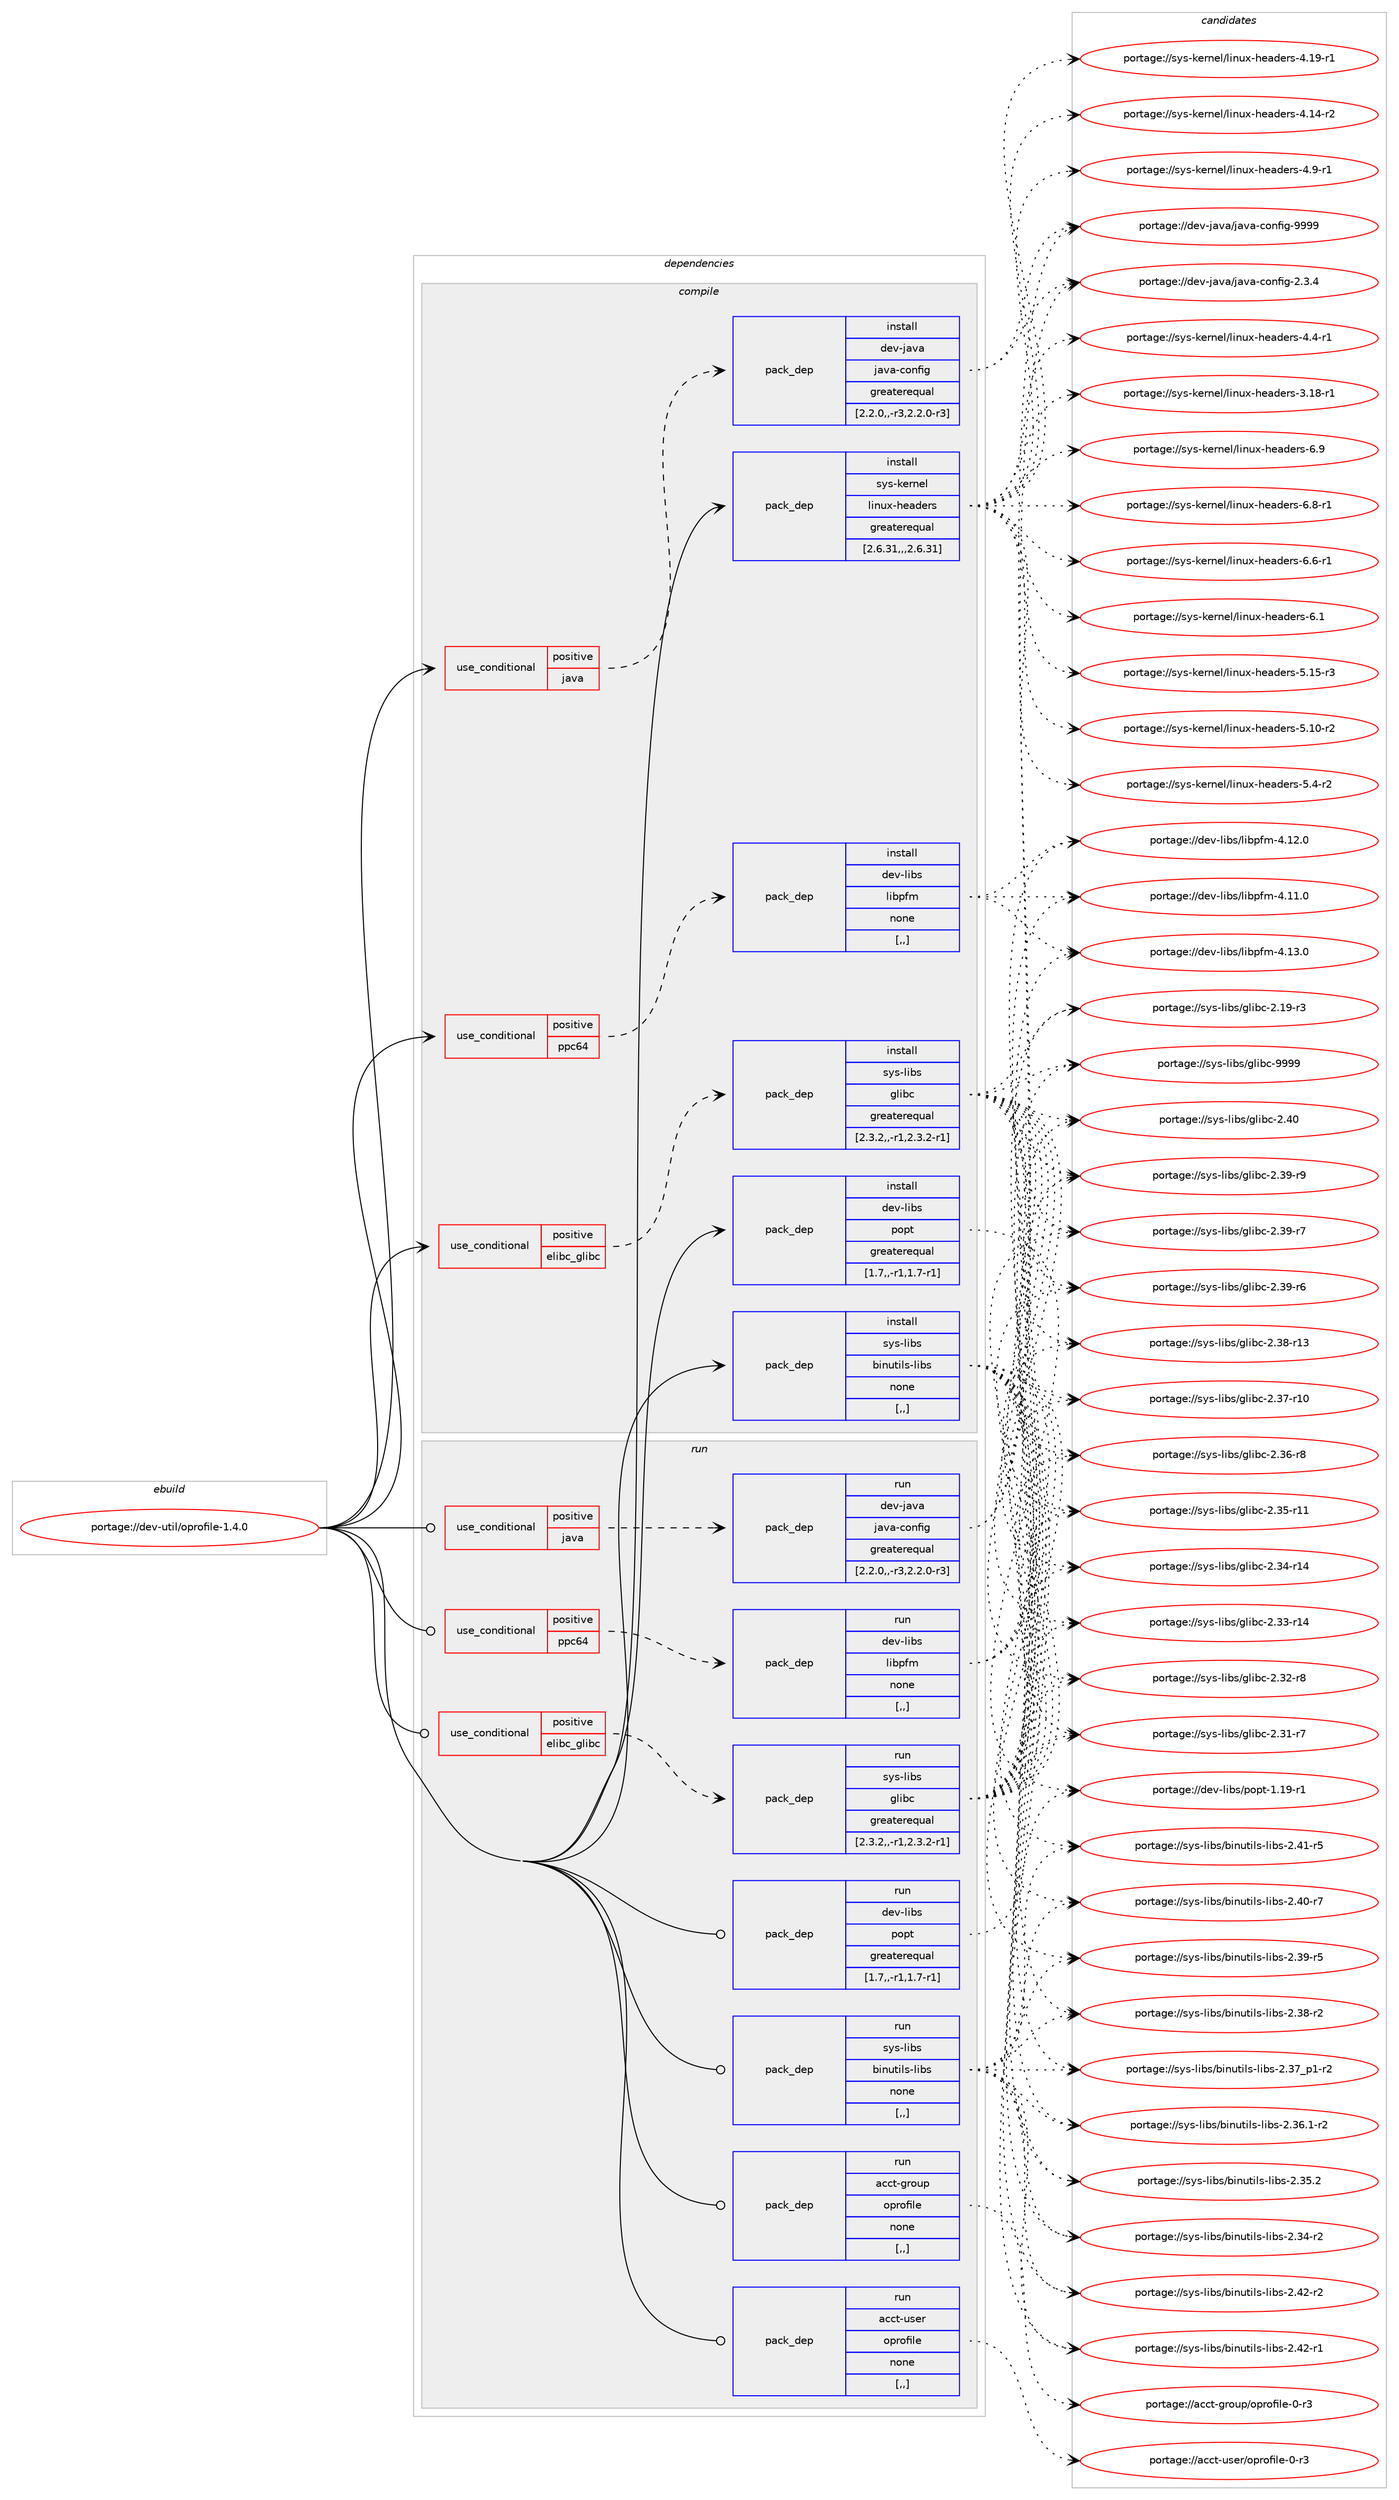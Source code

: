 digraph prolog {

# *************
# Graph options
# *************

newrank=true;
concentrate=true;
compound=true;
graph [rankdir=LR,fontname=Helvetica,fontsize=10,ranksep=1.5];#, ranksep=2.5, nodesep=0.2];
edge  [arrowhead=vee];
node  [fontname=Helvetica,fontsize=10];

# **********
# The ebuild
# **********

subgraph cluster_leftcol {
color=gray;
label=<<i>ebuild</i>>;
id [label="portage://dev-util/oprofile-1.4.0", color=red, width=4, href="../dev-util/oprofile-1.4.0.svg"];
}

# ****************
# The dependencies
# ****************

subgraph cluster_midcol {
color=gray;
label=<<i>dependencies</i>>;
subgraph cluster_compile {
fillcolor="#eeeeee";
style=filled;
label=<<i>compile</i>>;
subgraph cond60996 {
dependency217071 [label=<<TABLE BORDER="0" CELLBORDER="1" CELLSPACING="0" CELLPADDING="4"><TR><TD ROWSPAN="3" CELLPADDING="10">use_conditional</TD></TR><TR><TD>positive</TD></TR><TR><TD>elibc_glibc</TD></TR></TABLE>>, shape=none, color=red];
subgraph pack154635 {
dependency217072 [label=<<TABLE BORDER="0" CELLBORDER="1" CELLSPACING="0" CELLPADDING="4" WIDTH="220"><TR><TD ROWSPAN="6" CELLPADDING="30">pack_dep</TD></TR><TR><TD WIDTH="110">install</TD></TR><TR><TD>sys-libs</TD></TR><TR><TD>glibc</TD></TR><TR><TD>greaterequal</TD></TR><TR><TD>[2.3.2,,-r1,2.3.2-r1]</TD></TR></TABLE>>, shape=none, color=blue];
}
dependency217071:e -> dependency217072:w [weight=20,style="dashed",arrowhead="vee"];
}
id:e -> dependency217071:w [weight=20,style="solid",arrowhead="vee"];
subgraph cond60997 {
dependency217073 [label=<<TABLE BORDER="0" CELLBORDER="1" CELLSPACING="0" CELLPADDING="4"><TR><TD ROWSPAN="3" CELLPADDING="10">use_conditional</TD></TR><TR><TD>positive</TD></TR><TR><TD>java</TD></TR></TABLE>>, shape=none, color=red];
subgraph pack154636 {
dependency217074 [label=<<TABLE BORDER="0" CELLBORDER="1" CELLSPACING="0" CELLPADDING="4" WIDTH="220"><TR><TD ROWSPAN="6" CELLPADDING="30">pack_dep</TD></TR><TR><TD WIDTH="110">install</TD></TR><TR><TD>dev-java</TD></TR><TR><TD>java-config</TD></TR><TR><TD>greaterequal</TD></TR><TR><TD>[2.2.0,,-r3,2.2.0-r3]</TD></TR></TABLE>>, shape=none, color=blue];
}
dependency217073:e -> dependency217074:w [weight=20,style="dashed",arrowhead="vee"];
}
id:e -> dependency217073:w [weight=20,style="solid",arrowhead="vee"];
subgraph cond60998 {
dependency217075 [label=<<TABLE BORDER="0" CELLBORDER="1" CELLSPACING="0" CELLPADDING="4"><TR><TD ROWSPAN="3" CELLPADDING="10">use_conditional</TD></TR><TR><TD>positive</TD></TR><TR><TD>ppc64</TD></TR></TABLE>>, shape=none, color=red];
subgraph pack154637 {
dependency217076 [label=<<TABLE BORDER="0" CELLBORDER="1" CELLSPACING="0" CELLPADDING="4" WIDTH="220"><TR><TD ROWSPAN="6" CELLPADDING="30">pack_dep</TD></TR><TR><TD WIDTH="110">install</TD></TR><TR><TD>dev-libs</TD></TR><TR><TD>libpfm</TD></TR><TR><TD>none</TD></TR><TR><TD>[,,]</TD></TR></TABLE>>, shape=none, color=blue];
}
dependency217075:e -> dependency217076:w [weight=20,style="dashed",arrowhead="vee"];
}
id:e -> dependency217075:w [weight=20,style="solid",arrowhead="vee"];
subgraph pack154638 {
dependency217077 [label=<<TABLE BORDER="0" CELLBORDER="1" CELLSPACING="0" CELLPADDING="4" WIDTH="220"><TR><TD ROWSPAN="6" CELLPADDING="30">pack_dep</TD></TR><TR><TD WIDTH="110">install</TD></TR><TR><TD>dev-libs</TD></TR><TR><TD>popt</TD></TR><TR><TD>greaterequal</TD></TR><TR><TD>[1.7,,-r1,1.7-r1]</TD></TR></TABLE>>, shape=none, color=blue];
}
id:e -> dependency217077:w [weight=20,style="solid",arrowhead="vee"];
subgraph pack154639 {
dependency217078 [label=<<TABLE BORDER="0" CELLBORDER="1" CELLSPACING="0" CELLPADDING="4" WIDTH="220"><TR><TD ROWSPAN="6" CELLPADDING="30">pack_dep</TD></TR><TR><TD WIDTH="110">install</TD></TR><TR><TD>sys-kernel</TD></TR><TR><TD>linux-headers</TD></TR><TR><TD>greaterequal</TD></TR><TR><TD>[2.6.31,,,2.6.31]</TD></TR></TABLE>>, shape=none, color=blue];
}
id:e -> dependency217078:w [weight=20,style="solid",arrowhead="vee"];
subgraph pack154640 {
dependency217079 [label=<<TABLE BORDER="0" CELLBORDER="1" CELLSPACING="0" CELLPADDING="4" WIDTH="220"><TR><TD ROWSPAN="6" CELLPADDING="30">pack_dep</TD></TR><TR><TD WIDTH="110">install</TD></TR><TR><TD>sys-libs</TD></TR><TR><TD>binutils-libs</TD></TR><TR><TD>none</TD></TR><TR><TD>[,,]</TD></TR></TABLE>>, shape=none, color=blue];
}
id:e -> dependency217079:w [weight=20,style="solid",arrowhead="vee"];
}
subgraph cluster_compileandrun {
fillcolor="#eeeeee";
style=filled;
label=<<i>compile and run</i>>;
}
subgraph cluster_run {
fillcolor="#eeeeee";
style=filled;
label=<<i>run</i>>;
subgraph cond60999 {
dependency217080 [label=<<TABLE BORDER="0" CELLBORDER="1" CELLSPACING="0" CELLPADDING="4"><TR><TD ROWSPAN="3" CELLPADDING="10">use_conditional</TD></TR><TR><TD>positive</TD></TR><TR><TD>elibc_glibc</TD></TR></TABLE>>, shape=none, color=red];
subgraph pack154641 {
dependency217081 [label=<<TABLE BORDER="0" CELLBORDER="1" CELLSPACING="0" CELLPADDING="4" WIDTH="220"><TR><TD ROWSPAN="6" CELLPADDING="30">pack_dep</TD></TR><TR><TD WIDTH="110">run</TD></TR><TR><TD>sys-libs</TD></TR><TR><TD>glibc</TD></TR><TR><TD>greaterequal</TD></TR><TR><TD>[2.3.2,,-r1,2.3.2-r1]</TD></TR></TABLE>>, shape=none, color=blue];
}
dependency217080:e -> dependency217081:w [weight=20,style="dashed",arrowhead="vee"];
}
id:e -> dependency217080:w [weight=20,style="solid",arrowhead="odot"];
subgraph cond61000 {
dependency217082 [label=<<TABLE BORDER="0" CELLBORDER="1" CELLSPACING="0" CELLPADDING="4"><TR><TD ROWSPAN="3" CELLPADDING="10">use_conditional</TD></TR><TR><TD>positive</TD></TR><TR><TD>java</TD></TR></TABLE>>, shape=none, color=red];
subgraph pack154642 {
dependency217083 [label=<<TABLE BORDER="0" CELLBORDER="1" CELLSPACING="0" CELLPADDING="4" WIDTH="220"><TR><TD ROWSPAN="6" CELLPADDING="30">pack_dep</TD></TR><TR><TD WIDTH="110">run</TD></TR><TR><TD>dev-java</TD></TR><TR><TD>java-config</TD></TR><TR><TD>greaterequal</TD></TR><TR><TD>[2.2.0,,-r3,2.2.0-r3]</TD></TR></TABLE>>, shape=none, color=blue];
}
dependency217082:e -> dependency217083:w [weight=20,style="dashed",arrowhead="vee"];
}
id:e -> dependency217082:w [weight=20,style="solid",arrowhead="odot"];
subgraph cond61001 {
dependency217084 [label=<<TABLE BORDER="0" CELLBORDER="1" CELLSPACING="0" CELLPADDING="4"><TR><TD ROWSPAN="3" CELLPADDING="10">use_conditional</TD></TR><TR><TD>positive</TD></TR><TR><TD>ppc64</TD></TR></TABLE>>, shape=none, color=red];
subgraph pack154643 {
dependency217085 [label=<<TABLE BORDER="0" CELLBORDER="1" CELLSPACING="0" CELLPADDING="4" WIDTH="220"><TR><TD ROWSPAN="6" CELLPADDING="30">pack_dep</TD></TR><TR><TD WIDTH="110">run</TD></TR><TR><TD>dev-libs</TD></TR><TR><TD>libpfm</TD></TR><TR><TD>none</TD></TR><TR><TD>[,,]</TD></TR></TABLE>>, shape=none, color=blue];
}
dependency217084:e -> dependency217085:w [weight=20,style="dashed",arrowhead="vee"];
}
id:e -> dependency217084:w [weight=20,style="solid",arrowhead="odot"];
subgraph pack154644 {
dependency217086 [label=<<TABLE BORDER="0" CELLBORDER="1" CELLSPACING="0" CELLPADDING="4" WIDTH="220"><TR><TD ROWSPAN="6" CELLPADDING="30">pack_dep</TD></TR><TR><TD WIDTH="110">run</TD></TR><TR><TD>acct-group</TD></TR><TR><TD>oprofile</TD></TR><TR><TD>none</TD></TR><TR><TD>[,,]</TD></TR></TABLE>>, shape=none, color=blue];
}
id:e -> dependency217086:w [weight=20,style="solid",arrowhead="odot"];
subgraph pack154645 {
dependency217087 [label=<<TABLE BORDER="0" CELLBORDER="1" CELLSPACING="0" CELLPADDING="4" WIDTH="220"><TR><TD ROWSPAN="6" CELLPADDING="30">pack_dep</TD></TR><TR><TD WIDTH="110">run</TD></TR><TR><TD>acct-user</TD></TR><TR><TD>oprofile</TD></TR><TR><TD>none</TD></TR><TR><TD>[,,]</TD></TR></TABLE>>, shape=none, color=blue];
}
id:e -> dependency217087:w [weight=20,style="solid",arrowhead="odot"];
subgraph pack154646 {
dependency217088 [label=<<TABLE BORDER="0" CELLBORDER="1" CELLSPACING="0" CELLPADDING="4" WIDTH="220"><TR><TD ROWSPAN="6" CELLPADDING="30">pack_dep</TD></TR><TR><TD WIDTH="110">run</TD></TR><TR><TD>dev-libs</TD></TR><TR><TD>popt</TD></TR><TR><TD>greaterequal</TD></TR><TR><TD>[1.7,,-r1,1.7-r1]</TD></TR></TABLE>>, shape=none, color=blue];
}
id:e -> dependency217088:w [weight=20,style="solid",arrowhead="odot"];
subgraph pack154647 {
dependency217089 [label=<<TABLE BORDER="0" CELLBORDER="1" CELLSPACING="0" CELLPADDING="4" WIDTH="220"><TR><TD ROWSPAN="6" CELLPADDING="30">pack_dep</TD></TR><TR><TD WIDTH="110">run</TD></TR><TR><TD>sys-libs</TD></TR><TR><TD>binutils-libs</TD></TR><TR><TD>none</TD></TR><TR><TD>[,,]</TD></TR></TABLE>>, shape=none, color=blue];
}
id:e -> dependency217089:w [weight=20,style="solid",arrowhead="odot"];
}
}

# **************
# The candidates
# **************

subgraph cluster_choices {
rank=same;
color=gray;
label=<<i>candidates</i>>;

subgraph choice154635 {
color=black;
nodesep=1;
choice11512111545108105981154710310810598994557575757 [label="portage://sys-libs/glibc-9999", color=red, width=4,href="../sys-libs/glibc-9999.svg"];
choice11512111545108105981154710310810598994550465248 [label="portage://sys-libs/glibc-2.40", color=red, width=4,href="../sys-libs/glibc-2.40.svg"];
choice115121115451081059811547103108105989945504651574511457 [label="portage://sys-libs/glibc-2.39-r9", color=red, width=4,href="../sys-libs/glibc-2.39-r9.svg"];
choice115121115451081059811547103108105989945504651574511455 [label="portage://sys-libs/glibc-2.39-r7", color=red, width=4,href="../sys-libs/glibc-2.39-r7.svg"];
choice115121115451081059811547103108105989945504651574511454 [label="portage://sys-libs/glibc-2.39-r6", color=red, width=4,href="../sys-libs/glibc-2.39-r6.svg"];
choice11512111545108105981154710310810598994550465156451144951 [label="portage://sys-libs/glibc-2.38-r13", color=red, width=4,href="../sys-libs/glibc-2.38-r13.svg"];
choice11512111545108105981154710310810598994550465155451144948 [label="portage://sys-libs/glibc-2.37-r10", color=red, width=4,href="../sys-libs/glibc-2.37-r10.svg"];
choice115121115451081059811547103108105989945504651544511456 [label="portage://sys-libs/glibc-2.36-r8", color=red, width=4,href="../sys-libs/glibc-2.36-r8.svg"];
choice11512111545108105981154710310810598994550465153451144949 [label="portage://sys-libs/glibc-2.35-r11", color=red, width=4,href="../sys-libs/glibc-2.35-r11.svg"];
choice11512111545108105981154710310810598994550465152451144952 [label="portage://sys-libs/glibc-2.34-r14", color=red, width=4,href="../sys-libs/glibc-2.34-r14.svg"];
choice11512111545108105981154710310810598994550465151451144952 [label="portage://sys-libs/glibc-2.33-r14", color=red, width=4,href="../sys-libs/glibc-2.33-r14.svg"];
choice115121115451081059811547103108105989945504651504511456 [label="portage://sys-libs/glibc-2.32-r8", color=red, width=4,href="../sys-libs/glibc-2.32-r8.svg"];
choice115121115451081059811547103108105989945504651494511455 [label="portage://sys-libs/glibc-2.31-r7", color=red, width=4,href="../sys-libs/glibc-2.31-r7.svg"];
choice115121115451081059811547103108105989945504649574511451 [label="portage://sys-libs/glibc-2.19-r3", color=red, width=4,href="../sys-libs/glibc-2.19-r3.svg"];
dependency217072:e -> choice11512111545108105981154710310810598994557575757:w [style=dotted,weight="100"];
dependency217072:e -> choice11512111545108105981154710310810598994550465248:w [style=dotted,weight="100"];
dependency217072:e -> choice115121115451081059811547103108105989945504651574511457:w [style=dotted,weight="100"];
dependency217072:e -> choice115121115451081059811547103108105989945504651574511455:w [style=dotted,weight="100"];
dependency217072:e -> choice115121115451081059811547103108105989945504651574511454:w [style=dotted,weight="100"];
dependency217072:e -> choice11512111545108105981154710310810598994550465156451144951:w [style=dotted,weight="100"];
dependency217072:e -> choice11512111545108105981154710310810598994550465155451144948:w [style=dotted,weight="100"];
dependency217072:e -> choice115121115451081059811547103108105989945504651544511456:w [style=dotted,weight="100"];
dependency217072:e -> choice11512111545108105981154710310810598994550465153451144949:w [style=dotted,weight="100"];
dependency217072:e -> choice11512111545108105981154710310810598994550465152451144952:w [style=dotted,weight="100"];
dependency217072:e -> choice11512111545108105981154710310810598994550465151451144952:w [style=dotted,weight="100"];
dependency217072:e -> choice115121115451081059811547103108105989945504651504511456:w [style=dotted,weight="100"];
dependency217072:e -> choice115121115451081059811547103108105989945504651494511455:w [style=dotted,weight="100"];
dependency217072:e -> choice115121115451081059811547103108105989945504649574511451:w [style=dotted,weight="100"];
}
subgraph choice154636 {
color=black;
nodesep=1;
choice10010111845106971189747106971189745991111101021051034557575757 [label="portage://dev-java/java-config-9999", color=red, width=4,href="../dev-java/java-config-9999.svg"];
choice1001011184510697118974710697118974599111110102105103455046514652 [label="portage://dev-java/java-config-2.3.4", color=red, width=4,href="../dev-java/java-config-2.3.4.svg"];
dependency217074:e -> choice10010111845106971189747106971189745991111101021051034557575757:w [style=dotted,weight="100"];
dependency217074:e -> choice1001011184510697118974710697118974599111110102105103455046514652:w [style=dotted,weight="100"];
}
subgraph choice154637 {
color=black;
nodesep=1;
choice1001011184510810598115471081059811210210945524649514648 [label="portage://dev-libs/libpfm-4.13.0", color=red, width=4,href="../dev-libs/libpfm-4.13.0.svg"];
choice1001011184510810598115471081059811210210945524649504648 [label="portage://dev-libs/libpfm-4.12.0", color=red, width=4,href="../dev-libs/libpfm-4.12.0.svg"];
choice1001011184510810598115471081059811210210945524649494648 [label="portage://dev-libs/libpfm-4.11.0", color=red, width=4,href="../dev-libs/libpfm-4.11.0.svg"];
dependency217076:e -> choice1001011184510810598115471081059811210210945524649514648:w [style=dotted,weight="100"];
dependency217076:e -> choice1001011184510810598115471081059811210210945524649504648:w [style=dotted,weight="100"];
dependency217076:e -> choice1001011184510810598115471081059811210210945524649494648:w [style=dotted,weight="100"];
}
subgraph choice154638 {
color=black;
nodesep=1;
choice10010111845108105981154711211111211645494649574511449 [label="portage://dev-libs/popt-1.19-r1", color=red, width=4,href="../dev-libs/popt-1.19-r1.svg"];
dependency217077:e -> choice10010111845108105981154711211111211645494649574511449:w [style=dotted,weight="100"];
}
subgraph choice154639 {
color=black;
nodesep=1;
choice1151211154510710111411010110847108105110117120451041019710010111411545544657 [label="portage://sys-kernel/linux-headers-6.9", color=red, width=4,href="../sys-kernel/linux-headers-6.9.svg"];
choice11512111545107101114110101108471081051101171204510410197100101114115455446564511449 [label="portage://sys-kernel/linux-headers-6.8-r1", color=red, width=4,href="../sys-kernel/linux-headers-6.8-r1.svg"];
choice11512111545107101114110101108471081051101171204510410197100101114115455446544511449 [label="portage://sys-kernel/linux-headers-6.6-r1", color=red, width=4,href="../sys-kernel/linux-headers-6.6-r1.svg"];
choice1151211154510710111411010110847108105110117120451041019710010111411545544649 [label="portage://sys-kernel/linux-headers-6.1", color=red, width=4,href="../sys-kernel/linux-headers-6.1.svg"];
choice1151211154510710111411010110847108105110117120451041019710010111411545534649534511451 [label="portage://sys-kernel/linux-headers-5.15-r3", color=red, width=4,href="../sys-kernel/linux-headers-5.15-r3.svg"];
choice1151211154510710111411010110847108105110117120451041019710010111411545534649484511450 [label="portage://sys-kernel/linux-headers-5.10-r2", color=red, width=4,href="../sys-kernel/linux-headers-5.10-r2.svg"];
choice11512111545107101114110101108471081051101171204510410197100101114115455346524511450 [label="portage://sys-kernel/linux-headers-5.4-r2", color=red, width=4,href="../sys-kernel/linux-headers-5.4-r2.svg"];
choice1151211154510710111411010110847108105110117120451041019710010111411545524649574511449 [label="portage://sys-kernel/linux-headers-4.19-r1", color=red, width=4,href="../sys-kernel/linux-headers-4.19-r1.svg"];
choice1151211154510710111411010110847108105110117120451041019710010111411545524649524511450 [label="portage://sys-kernel/linux-headers-4.14-r2", color=red, width=4,href="../sys-kernel/linux-headers-4.14-r2.svg"];
choice11512111545107101114110101108471081051101171204510410197100101114115455246574511449 [label="portage://sys-kernel/linux-headers-4.9-r1", color=red, width=4,href="../sys-kernel/linux-headers-4.9-r1.svg"];
choice11512111545107101114110101108471081051101171204510410197100101114115455246524511449 [label="portage://sys-kernel/linux-headers-4.4-r1", color=red, width=4,href="../sys-kernel/linux-headers-4.4-r1.svg"];
choice1151211154510710111411010110847108105110117120451041019710010111411545514649564511449 [label="portage://sys-kernel/linux-headers-3.18-r1", color=red, width=4,href="../sys-kernel/linux-headers-3.18-r1.svg"];
dependency217078:e -> choice1151211154510710111411010110847108105110117120451041019710010111411545544657:w [style=dotted,weight="100"];
dependency217078:e -> choice11512111545107101114110101108471081051101171204510410197100101114115455446564511449:w [style=dotted,weight="100"];
dependency217078:e -> choice11512111545107101114110101108471081051101171204510410197100101114115455446544511449:w [style=dotted,weight="100"];
dependency217078:e -> choice1151211154510710111411010110847108105110117120451041019710010111411545544649:w [style=dotted,weight="100"];
dependency217078:e -> choice1151211154510710111411010110847108105110117120451041019710010111411545534649534511451:w [style=dotted,weight="100"];
dependency217078:e -> choice1151211154510710111411010110847108105110117120451041019710010111411545534649484511450:w [style=dotted,weight="100"];
dependency217078:e -> choice11512111545107101114110101108471081051101171204510410197100101114115455346524511450:w [style=dotted,weight="100"];
dependency217078:e -> choice1151211154510710111411010110847108105110117120451041019710010111411545524649574511449:w [style=dotted,weight="100"];
dependency217078:e -> choice1151211154510710111411010110847108105110117120451041019710010111411545524649524511450:w [style=dotted,weight="100"];
dependency217078:e -> choice11512111545107101114110101108471081051101171204510410197100101114115455246574511449:w [style=dotted,weight="100"];
dependency217078:e -> choice11512111545107101114110101108471081051101171204510410197100101114115455246524511449:w [style=dotted,weight="100"];
dependency217078:e -> choice1151211154510710111411010110847108105110117120451041019710010111411545514649564511449:w [style=dotted,weight="100"];
}
subgraph choice154640 {
color=black;
nodesep=1;
choice11512111545108105981154798105110117116105108115451081059811545504652504511450 [label="portage://sys-libs/binutils-libs-2.42-r2", color=red, width=4,href="../sys-libs/binutils-libs-2.42-r2.svg"];
choice11512111545108105981154798105110117116105108115451081059811545504652504511449 [label="portage://sys-libs/binutils-libs-2.42-r1", color=red, width=4,href="../sys-libs/binutils-libs-2.42-r1.svg"];
choice11512111545108105981154798105110117116105108115451081059811545504652494511453 [label="portage://sys-libs/binutils-libs-2.41-r5", color=red, width=4,href="../sys-libs/binutils-libs-2.41-r5.svg"];
choice11512111545108105981154798105110117116105108115451081059811545504652484511455 [label="portage://sys-libs/binutils-libs-2.40-r7", color=red, width=4,href="../sys-libs/binutils-libs-2.40-r7.svg"];
choice11512111545108105981154798105110117116105108115451081059811545504651574511453 [label="portage://sys-libs/binutils-libs-2.39-r5", color=red, width=4,href="../sys-libs/binutils-libs-2.39-r5.svg"];
choice11512111545108105981154798105110117116105108115451081059811545504651564511450 [label="portage://sys-libs/binutils-libs-2.38-r2", color=red, width=4,href="../sys-libs/binutils-libs-2.38-r2.svg"];
choice115121115451081059811547981051101171161051081154510810598115455046515595112494511450 [label="portage://sys-libs/binutils-libs-2.37_p1-r2", color=red, width=4,href="../sys-libs/binutils-libs-2.37_p1-r2.svg"];
choice115121115451081059811547981051101171161051081154510810598115455046515446494511450 [label="portage://sys-libs/binutils-libs-2.36.1-r2", color=red, width=4,href="../sys-libs/binutils-libs-2.36.1-r2.svg"];
choice11512111545108105981154798105110117116105108115451081059811545504651534650 [label="portage://sys-libs/binutils-libs-2.35.2", color=red, width=4,href="../sys-libs/binutils-libs-2.35.2.svg"];
choice11512111545108105981154798105110117116105108115451081059811545504651524511450 [label="portage://sys-libs/binutils-libs-2.34-r2", color=red, width=4,href="../sys-libs/binutils-libs-2.34-r2.svg"];
dependency217079:e -> choice11512111545108105981154798105110117116105108115451081059811545504652504511450:w [style=dotted,weight="100"];
dependency217079:e -> choice11512111545108105981154798105110117116105108115451081059811545504652504511449:w [style=dotted,weight="100"];
dependency217079:e -> choice11512111545108105981154798105110117116105108115451081059811545504652494511453:w [style=dotted,weight="100"];
dependency217079:e -> choice11512111545108105981154798105110117116105108115451081059811545504652484511455:w [style=dotted,weight="100"];
dependency217079:e -> choice11512111545108105981154798105110117116105108115451081059811545504651574511453:w [style=dotted,weight="100"];
dependency217079:e -> choice11512111545108105981154798105110117116105108115451081059811545504651564511450:w [style=dotted,weight="100"];
dependency217079:e -> choice115121115451081059811547981051101171161051081154510810598115455046515595112494511450:w [style=dotted,weight="100"];
dependency217079:e -> choice115121115451081059811547981051101171161051081154510810598115455046515446494511450:w [style=dotted,weight="100"];
dependency217079:e -> choice11512111545108105981154798105110117116105108115451081059811545504651534650:w [style=dotted,weight="100"];
dependency217079:e -> choice11512111545108105981154798105110117116105108115451081059811545504651524511450:w [style=dotted,weight="100"];
}
subgraph choice154641 {
color=black;
nodesep=1;
choice11512111545108105981154710310810598994557575757 [label="portage://sys-libs/glibc-9999", color=red, width=4,href="../sys-libs/glibc-9999.svg"];
choice11512111545108105981154710310810598994550465248 [label="portage://sys-libs/glibc-2.40", color=red, width=4,href="../sys-libs/glibc-2.40.svg"];
choice115121115451081059811547103108105989945504651574511457 [label="portage://sys-libs/glibc-2.39-r9", color=red, width=4,href="../sys-libs/glibc-2.39-r9.svg"];
choice115121115451081059811547103108105989945504651574511455 [label="portage://sys-libs/glibc-2.39-r7", color=red, width=4,href="../sys-libs/glibc-2.39-r7.svg"];
choice115121115451081059811547103108105989945504651574511454 [label="portage://sys-libs/glibc-2.39-r6", color=red, width=4,href="../sys-libs/glibc-2.39-r6.svg"];
choice11512111545108105981154710310810598994550465156451144951 [label="portage://sys-libs/glibc-2.38-r13", color=red, width=4,href="../sys-libs/glibc-2.38-r13.svg"];
choice11512111545108105981154710310810598994550465155451144948 [label="portage://sys-libs/glibc-2.37-r10", color=red, width=4,href="../sys-libs/glibc-2.37-r10.svg"];
choice115121115451081059811547103108105989945504651544511456 [label="portage://sys-libs/glibc-2.36-r8", color=red, width=4,href="../sys-libs/glibc-2.36-r8.svg"];
choice11512111545108105981154710310810598994550465153451144949 [label="portage://sys-libs/glibc-2.35-r11", color=red, width=4,href="../sys-libs/glibc-2.35-r11.svg"];
choice11512111545108105981154710310810598994550465152451144952 [label="portage://sys-libs/glibc-2.34-r14", color=red, width=4,href="../sys-libs/glibc-2.34-r14.svg"];
choice11512111545108105981154710310810598994550465151451144952 [label="portage://sys-libs/glibc-2.33-r14", color=red, width=4,href="../sys-libs/glibc-2.33-r14.svg"];
choice115121115451081059811547103108105989945504651504511456 [label="portage://sys-libs/glibc-2.32-r8", color=red, width=4,href="../sys-libs/glibc-2.32-r8.svg"];
choice115121115451081059811547103108105989945504651494511455 [label="portage://sys-libs/glibc-2.31-r7", color=red, width=4,href="../sys-libs/glibc-2.31-r7.svg"];
choice115121115451081059811547103108105989945504649574511451 [label="portage://sys-libs/glibc-2.19-r3", color=red, width=4,href="../sys-libs/glibc-2.19-r3.svg"];
dependency217081:e -> choice11512111545108105981154710310810598994557575757:w [style=dotted,weight="100"];
dependency217081:e -> choice11512111545108105981154710310810598994550465248:w [style=dotted,weight="100"];
dependency217081:e -> choice115121115451081059811547103108105989945504651574511457:w [style=dotted,weight="100"];
dependency217081:e -> choice115121115451081059811547103108105989945504651574511455:w [style=dotted,weight="100"];
dependency217081:e -> choice115121115451081059811547103108105989945504651574511454:w [style=dotted,weight="100"];
dependency217081:e -> choice11512111545108105981154710310810598994550465156451144951:w [style=dotted,weight="100"];
dependency217081:e -> choice11512111545108105981154710310810598994550465155451144948:w [style=dotted,weight="100"];
dependency217081:e -> choice115121115451081059811547103108105989945504651544511456:w [style=dotted,weight="100"];
dependency217081:e -> choice11512111545108105981154710310810598994550465153451144949:w [style=dotted,weight="100"];
dependency217081:e -> choice11512111545108105981154710310810598994550465152451144952:w [style=dotted,weight="100"];
dependency217081:e -> choice11512111545108105981154710310810598994550465151451144952:w [style=dotted,weight="100"];
dependency217081:e -> choice115121115451081059811547103108105989945504651504511456:w [style=dotted,weight="100"];
dependency217081:e -> choice115121115451081059811547103108105989945504651494511455:w [style=dotted,weight="100"];
dependency217081:e -> choice115121115451081059811547103108105989945504649574511451:w [style=dotted,weight="100"];
}
subgraph choice154642 {
color=black;
nodesep=1;
choice10010111845106971189747106971189745991111101021051034557575757 [label="portage://dev-java/java-config-9999", color=red, width=4,href="../dev-java/java-config-9999.svg"];
choice1001011184510697118974710697118974599111110102105103455046514652 [label="portage://dev-java/java-config-2.3.4", color=red, width=4,href="../dev-java/java-config-2.3.4.svg"];
dependency217083:e -> choice10010111845106971189747106971189745991111101021051034557575757:w [style=dotted,weight="100"];
dependency217083:e -> choice1001011184510697118974710697118974599111110102105103455046514652:w [style=dotted,weight="100"];
}
subgraph choice154643 {
color=black;
nodesep=1;
choice1001011184510810598115471081059811210210945524649514648 [label="portage://dev-libs/libpfm-4.13.0", color=red, width=4,href="../dev-libs/libpfm-4.13.0.svg"];
choice1001011184510810598115471081059811210210945524649504648 [label="portage://dev-libs/libpfm-4.12.0", color=red, width=4,href="../dev-libs/libpfm-4.12.0.svg"];
choice1001011184510810598115471081059811210210945524649494648 [label="portage://dev-libs/libpfm-4.11.0", color=red, width=4,href="../dev-libs/libpfm-4.11.0.svg"];
dependency217085:e -> choice1001011184510810598115471081059811210210945524649514648:w [style=dotted,weight="100"];
dependency217085:e -> choice1001011184510810598115471081059811210210945524649504648:w [style=dotted,weight="100"];
dependency217085:e -> choice1001011184510810598115471081059811210210945524649494648:w [style=dotted,weight="100"];
}
subgraph choice154644 {
color=black;
nodesep=1;
choice979999116451031141111171124711111211411110210510810145484511451 [label="portage://acct-group/oprofile-0-r3", color=red, width=4,href="../acct-group/oprofile-0-r3.svg"];
dependency217086:e -> choice979999116451031141111171124711111211411110210510810145484511451:w [style=dotted,weight="100"];
}
subgraph choice154645 {
color=black;
nodesep=1;
choice979999116451171151011144711111211411110210510810145484511451 [label="portage://acct-user/oprofile-0-r3", color=red, width=4,href="../acct-user/oprofile-0-r3.svg"];
dependency217087:e -> choice979999116451171151011144711111211411110210510810145484511451:w [style=dotted,weight="100"];
}
subgraph choice154646 {
color=black;
nodesep=1;
choice10010111845108105981154711211111211645494649574511449 [label="portage://dev-libs/popt-1.19-r1", color=red, width=4,href="../dev-libs/popt-1.19-r1.svg"];
dependency217088:e -> choice10010111845108105981154711211111211645494649574511449:w [style=dotted,weight="100"];
}
subgraph choice154647 {
color=black;
nodesep=1;
choice11512111545108105981154798105110117116105108115451081059811545504652504511450 [label="portage://sys-libs/binutils-libs-2.42-r2", color=red, width=4,href="../sys-libs/binutils-libs-2.42-r2.svg"];
choice11512111545108105981154798105110117116105108115451081059811545504652504511449 [label="portage://sys-libs/binutils-libs-2.42-r1", color=red, width=4,href="../sys-libs/binutils-libs-2.42-r1.svg"];
choice11512111545108105981154798105110117116105108115451081059811545504652494511453 [label="portage://sys-libs/binutils-libs-2.41-r5", color=red, width=4,href="../sys-libs/binutils-libs-2.41-r5.svg"];
choice11512111545108105981154798105110117116105108115451081059811545504652484511455 [label="portage://sys-libs/binutils-libs-2.40-r7", color=red, width=4,href="../sys-libs/binutils-libs-2.40-r7.svg"];
choice11512111545108105981154798105110117116105108115451081059811545504651574511453 [label="portage://sys-libs/binutils-libs-2.39-r5", color=red, width=4,href="../sys-libs/binutils-libs-2.39-r5.svg"];
choice11512111545108105981154798105110117116105108115451081059811545504651564511450 [label="portage://sys-libs/binutils-libs-2.38-r2", color=red, width=4,href="../sys-libs/binutils-libs-2.38-r2.svg"];
choice115121115451081059811547981051101171161051081154510810598115455046515595112494511450 [label="portage://sys-libs/binutils-libs-2.37_p1-r2", color=red, width=4,href="../sys-libs/binutils-libs-2.37_p1-r2.svg"];
choice115121115451081059811547981051101171161051081154510810598115455046515446494511450 [label="portage://sys-libs/binutils-libs-2.36.1-r2", color=red, width=4,href="../sys-libs/binutils-libs-2.36.1-r2.svg"];
choice11512111545108105981154798105110117116105108115451081059811545504651534650 [label="portage://sys-libs/binutils-libs-2.35.2", color=red, width=4,href="../sys-libs/binutils-libs-2.35.2.svg"];
choice11512111545108105981154798105110117116105108115451081059811545504651524511450 [label="portage://sys-libs/binutils-libs-2.34-r2", color=red, width=4,href="../sys-libs/binutils-libs-2.34-r2.svg"];
dependency217089:e -> choice11512111545108105981154798105110117116105108115451081059811545504652504511450:w [style=dotted,weight="100"];
dependency217089:e -> choice11512111545108105981154798105110117116105108115451081059811545504652504511449:w [style=dotted,weight="100"];
dependency217089:e -> choice11512111545108105981154798105110117116105108115451081059811545504652494511453:w [style=dotted,weight="100"];
dependency217089:e -> choice11512111545108105981154798105110117116105108115451081059811545504652484511455:w [style=dotted,weight="100"];
dependency217089:e -> choice11512111545108105981154798105110117116105108115451081059811545504651574511453:w [style=dotted,weight="100"];
dependency217089:e -> choice11512111545108105981154798105110117116105108115451081059811545504651564511450:w [style=dotted,weight="100"];
dependency217089:e -> choice115121115451081059811547981051101171161051081154510810598115455046515595112494511450:w [style=dotted,weight="100"];
dependency217089:e -> choice115121115451081059811547981051101171161051081154510810598115455046515446494511450:w [style=dotted,weight="100"];
dependency217089:e -> choice11512111545108105981154798105110117116105108115451081059811545504651534650:w [style=dotted,weight="100"];
dependency217089:e -> choice11512111545108105981154798105110117116105108115451081059811545504651524511450:w [style=dotted,weight="100"];
}
}

}
